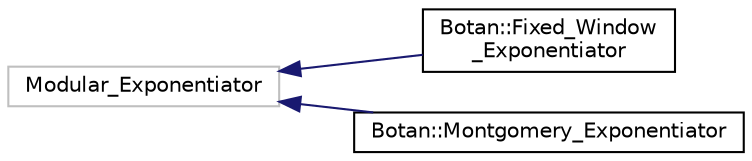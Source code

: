 digraph "Graphical Class Hierarchy"
{
  edge [fontname="Helvetica",fontsize="10",labelfontname="Helvetica",labelfontsize="10"];
  node [fontname="Helvetica",fontsize="10",shape=record];
  rankdir="LR";
  Node365 [label="Modular_Exponentiator",height=0.2,width=0.4,color="grey75", fillcolor="white", style="filled"];
  Node365 -> Node0 [dir="back",color="midnightblue",fontsize="10",style="solid",fontname="Helvetica"];
  Node0 [label="Botan::Fixed_Window\l_Exponentiator",height=0.2,width=0.4,color="black", fillcolor="white", style="filled",URL="$class_botan_1_1_fixed___window___exponentiator.html"];
  Node365 -> Node367 [dir="back",color="midnightblue",fontsize="10",style="solid",fontname="Helvetica"];
  Node367 [label="Botan::Montgomery_Exponentiator",height=0.2,width=0.4,color="black", fillcolor="white", style="filled",URL="$class_botan_1_1_montgomery___exponentiator.html"];
}
